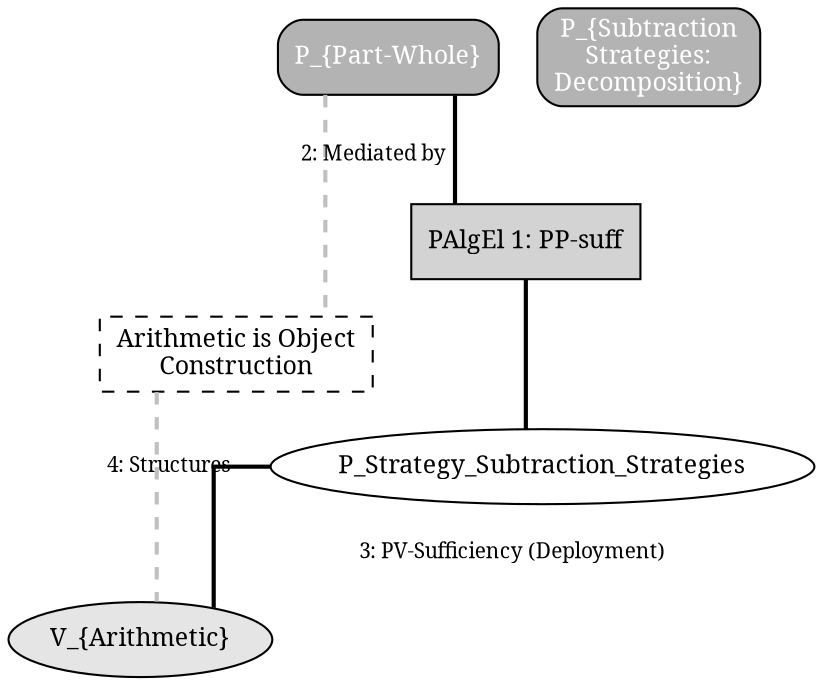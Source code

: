 // MUD for Subtraction_Strategies:_Decomposition
digraph {
	graph [rankdir=TB splines=ortho]
	node [fontname=Serif fontsize=12]
	edge [arrowhead=stealth fontname=Serif fontsize=10 penwidth=2.0]
	"P_Embodied_Part-Whole" [label="P_{Part-Whole}" fillcolor=gray70 fontcolor=white shape=box style="filled,rounded"]
	"P_Strategy_Subtraction_Strategies:_Decomposition" [label="P_{Subtraction\nStrategies:\nDecomposition}" fillcolor=gray70 fontcolor=white shape=box style="filled,rounded"]
	V_Arithmetic [label="V_{Arithmetic}" fillcolor=gray90 shape=ellipse style=filled]
	"Arithmetic is Object Construction" [label="Arithmetic is Object\nConstruction" shape=box style=dashed]
	PAlgEl_1 [label="PAlgEl 1: PP-suff" fillcolor=lightgray fontcolor=black shape=box style=filled]
	"P_Embodied_Part-Whole" -> PAlgEl_1 [arrowhead=none color=black style=solid]
	PAlgEl_1 -> P_Strategy_Subtraction_Strategies:_Decomposition [color=black style=solid]
	"P_Embodied_Part-Whole" -> "Arithmetic is Object Construction" [label="2: Mediated by" color=gray style=dashed]
	P_Strategy_Subtraction_Strategies:_Decomposition -> V_Arithmetic [label="3: PV-Sufficiency (Deployment)" color=black style=solid]
	"Arithmetic is Object Construction" -> V_Arithmetic [label="4: Structures" color=gray style=dashed]
}

